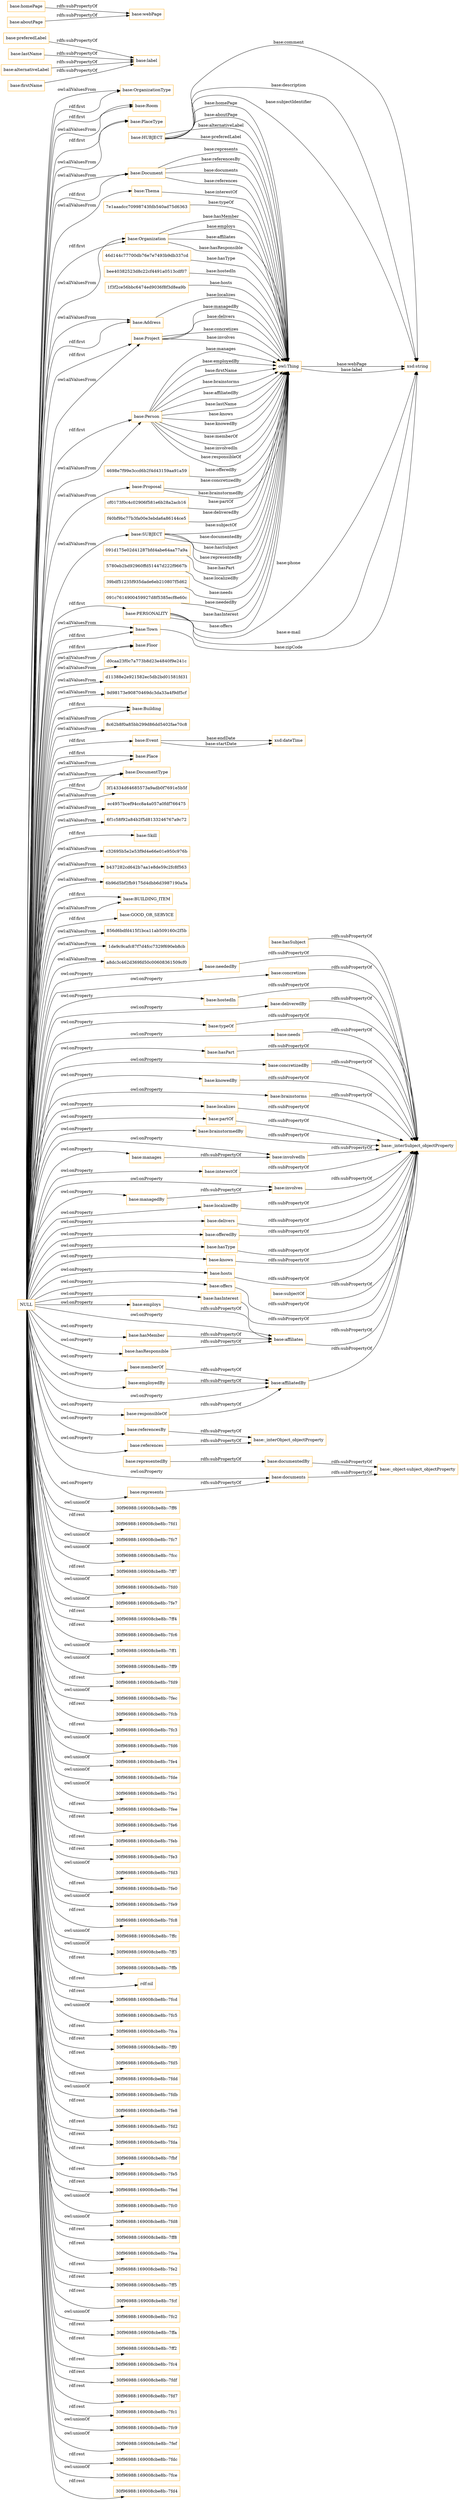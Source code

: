 digraph ar2dtool_diagram { 
rankdir=LR;
size="1501"
node [shape = rectangle, color="orange"]; "base:OrganizationType" "base:Room" "base:PlaceType" "091d175e02d41287bfd4abe64aa77a9a" "base:Project" "base:Floor" "5780eb2bd92960ffd51447d222f9667b" "base:Town" "base:Document" "d0caa23f0c7a773b8d23e4840f9e241c" "d11388e2e921582ec5db2bd01581fd31" "9d98173e90870469dc3da33a4f9df5cf" "base:Thema" "7e1aaadcc70998743fdb540ad75d6363" "base:Building" "base:Organization" "46d144c77700db76e7e7493b9db337cd" "8c62b8f0a85bb299d86dd5402fae70c8" "bee40382523d8c22cf4491a0513cdf07" "base:PERSONALITY" "base:Event" "base:Place" "1f3f2ce56bbc6474ed9036f8f3d8ea9b" "base:DocumentType" "base:Address" "3f14334d64685573a9adb0f7691e5b5f" "ec4957bcef94cc8a4a057a0fdf766475" "base:Person" "4698e7f99e3ccd6b2f4d43159aa91a59" "6f1c58f92a84b2f5d8133246767a9c72" "base:Skill" "base:Proposal" "base:HUBJECT" "c32695b5e2e53f9d4e66e01e950c976b" "b437282cd642b7aa1e8de59c2fc8f563" "cf0173f0c4c02906f581e6b28a2acb16" "6b96d5bf2fb9175d4dbb6d3987190a5a" "f40bf9bc77b3fa00e3ebda6a86144ce5" "base:BUILDING_ITEM" "base:GOOD_OR_SERVICE" "base:SUBJECT" "39bdf51235f935dade6eb210807f5d62" "091c7614900459927d8f5385ecf8e60c" "856d6bdfd415f1bca11ab509160c2f5b" "1de9c9cafc87f7d4fcc7329f690eb8cb" "a8dc3c462d369fd50c00608361509cf0" ; /*classes style*/
	"base:partOf" -> "base:_interSubject_objectProperty" [ label = "rdfs:subPropertyOf" ];
	"base:brainstormedBy" -> "base:_interSubject_objectProperty" [ label = "rdfs:subPropertyOf" ];
	"base:manages" -> "base:involvedIn" [ label = "rdfs:subPropertyOf" ];
	"base:involvedIn" -> "base:_interSubject_objectProperty" [ label = "rdfs:subPropertyOf" ];
	"base:preferedLabel" -> "base:label" [ label = "rdfs:subPropertyOf" ];
	"base:interestOf" -> "base:_interSubject_objectProperty" [ label = "rdfs:subPropertyOf" ];
	"base:managedBy" -> "base:involves" [ label = "rdfs:subPropertyOf" ];
	"base:localizedBy" -> "base:_interSubject_objectProperty" [ label = "rdfs:subPropertyOf" ];
	"base:lastName" -> "base:label" [ label = "rdfs:subPropertyOf" ];
	"base:delivers" -> "base:_interSubject_objectProperty" [ label = "rdfs:subPropertyOf" ];
	"base:homePage" -> "base:webPage" [ label = "rdfs:subPropertyOf" ];
	"base:offeredBy" -> "base:_interSubject_objectProperty" [ label = "rdfs:subPropertyOf" ];
	"base:hasType" -> "base:_interSubject_objectProperty" [ label = "rdfs:subPropertyOf" ];
	"base:knows" -> "base:_interSubject_objectProperty" [ label = "rdfs:subPropertyOf" ];
	"base:alternativeLabel" -> "base:label" [ label = "rdfs:subPropertyOf" ];
	"base:referencesBy" -> "base:_interObject_objectProperty" [ label = "rdfs:subPropertyOf" ];
	"base:representedBy" -> "base:documentedBy" [ label = "rdfs:subPropertyOf" ];
	"base:hosts" -> "base:_interSubject_objectProperty" [ label = "rdfs:subPropertyOf" ];
	"base:subjectOf" -> "base:_interSubject_objectProperty" [ label = "rdfs:subPropertyOf" ];
	"base:documents" -> "base:_object-subject_objectProperty" [ label = "rdfs:subPropertyOf" ];
	"base:offers" -> "base:_interSubject_objectProperty" [ label = "rdfs:subPropertyOf" ];
	"base:documentedBy" -> "base:_object-subject_objectProperty" [ label = "rdfs:subPropertyOf" ];
	"base:hasInterest" -> "base:_interSubject_objectProperty" [ label = "rdfs:subPropertyOf" ];
	"base:affiliates" -> "base:_interSubject_objectProperty" [ label = "rdfs:subPropertyOf" ];
	"base:employedBy" -> "base:affiliatedBy" [ label = "rdfs:subPropertyOf" ];
	"base:aboutPage" -> "base:webPage" [ label = "rdfs:subPropertyOf" ];
	"base:affiliatedBy" -> "base:_interSubject_objectProperty" [ label = "rdfs:subPropertyOf" ];
	"base:hasSubject" -> "base:_interSubject_objectProperty" [ label = "rdfs:subPropertyOf" ];
	"NULL" -> "30f96988:169008cbe8b:-7ff6" [ label = "owl:unionOf" ];
	"NULL" -> "base:managedBy" [ label = "owl:onProperty" ];
	"NULL" -> "8c62b8f0a85bb299d86dd5402fae70c8" [ label = "owl:allValuesFrom" ];
	"NULL" -> "base:hosts" [ label = "owl:onProperty" ];
	"NULL" -> "base:BUILDING_ITEM" [ label = "rdf:first" ];
	"NULL" -> "30f96988:169008cbe8b:-7fd1" [ label = "rdf:rest" ];
	"NULL" -> "base:localizedBy" [ label = "owl:onProperty" ];
	"NULL" -> "base:Thema" [ label = "owl:allValuesFrom" ];
	"NULL" -> "base:neededBy" [ label = "owl:onProperty" ];
	"NULL" -> "base:represents" [ label = "owl:onProperty" ];
	"NULL" -> "base:concretizes" [ label = "owl:onProperty" ];
	"NULL" -> "30f96988:169008cbe8b:-7fc7" [ label = "owl:unionOf" ];
	"NULL" -> "c32695b5e2e53f9d4e66e01e950c976b" [ label = "owl:allValuesFrom" ];
	"NULL" -> "d11388e2e921582ec5db2bd01581fd31" [ label = "owl:allValuesFrom" ];
	"NULL" -> "30f96988:169008cbe8b:-7fcc" [ label = "owl:unionOf" ];
	"NULL" -> "1de9c9cafc87f7d4fcc7329f690eb8cb" [ label = "owl:allValuesFrom" ];
	"NULL" -> "30f96988:169008cbe8b:-7ff7" [ label = "rdf:rest" ];
	"NULL" -> "base:referencesBy" [ label = "owl:onProperty" ];
	"NULL" -> "base:BUILDING_ITEM" [ label = "owl:allValuesFrom" ];
	"NULL" -> "base:Document" [ label = "owl:allValuesFrom" ];
	"NULL" -> "30f96988:169008cbe8b:-7fd0" [ label = "owl:unionOf" ];
	"NULL" -> "base:affiliatedBy" [ label = "owl:onProperty" ];
	"NULL" -> "30f96988:169008cbe8b:-7fe7" [ label = "owl:unionOf" ];
	"NULL" -> "base:Project" [ label = "owl:allValuesFrom" ];
	"NULL" -> "base:Skill" [ label = "rdf:first" ];
	"NULL" -> "30f96988:169008cbe8b:-7ff4" [ label = "rdf:rest" ];
	"NULL" -> "base:knows" [ label = "owl:onProperty" ];
	"NULL" -> "30f96988:169008cbe8b:-7fc6" [ label = "rdf:rest" ];
	"NULL" -> "base:OrganizationType" [ label = "owl:allValuesFrom" ];
	"NULL" -> "30f96988:169008cbe8b:-7ff1" [ label = "owl:unionOf" ];
	"NULL" -> "30f96988:169008cbe8b:-7ff9" [ label = "owl:unionOf" ];
	"NULL" -> "base:responsibleOf" [ label = "owl:onProperty" ];
	"NULL" -> "30f96988:169008cbe8b:-7fd9" [ label = "rdf:rest" ];
	"NULL" -> "30f96988:169008cbe8b:-7fec" [ label = "owl:unionOf" ];
	"NULL" -> "30f96988:169008cbe8b:-7fcb" [ label = "rdf:rest" ];
	"NULL" -> "base:offers" [ label = "owl:onProperty" ];
	"NULL" -> "30f96988:169008cbe8b:-7fc3" [ label = "rdf:rest" ];
	"NULL" -> "30f96988:169008cbe8b:-7fd6" [ label = "owl:unionOf" ];
	"NULL" -> "30f96988:169008cbe8b:-7fe4" [ label = "owl:unionOf" ];
	"NULL" -> "base:Room" [ label = "rdf:first" ];
	"NULL" -> "30f96988:169008cbe8b:-7fde" [ label = "owl:unionOf" ];
	"NULL" -> "base:hasMember" [ label = "owl:onProperty" ];
	"NULL" -> "base:hostedIn" [ label = "owl:onProperty" ];
	"NULL" -> "base:Town" [ label = "owl:allValuesFrom" ];
	"NULL" -> "30f96988:169008cbe8b:-7fe1" [ label = "owl:unionOf" ];
	"NULL" -> "base:PlaceType" [ label = "rdf:first" ];
	"NULL" -> "d0caa23f0c7a773b8d23e4840f9e241c" [ label = "owl:allValuesFrom" ];
	"NULL" -> "base:Organization" [ label = "rdf:first" ];
	"NULL" -> "3f14334d64685573a9adb0f7691e5b5f" [ label = "owl:allValuesFrom" ];
	"NULL" -> "30f96988:169008cbe8b:-7fee" [ label = "rdf:rest" ];
	"NULL" -> "30f96988:169008cbe8b:-7fe6" [ label = "rdf:rest" ];
	"NULL" -> "base:Proposal" [ label = "owl:allValuesFrom" ];
	"NULL" -> "base:Floor" [ label = "rdf:first" ];
	"NULL" -> "30f96988:169008cbe8b:-7feb" [ label = "rdf:rest" ];
	"NULL" -> "30f96988:169008cbe8b:-7fe3" [ label = "rdf:rest" ];
	"NULL" -> "30f96988:169008cbe8b:-7fd3" [ label = "owl:unionOf" ];
	"NULL" -> "base:DocumentType" [ label = "owl:allValuesFrom" ];
	"NULL" -> "9d98173e90870469dc3da33a4f9df5cf" [ label = "owl:allValuesFrom" ];
	"NULL" -> "base:delivers" [ label = "owl:onProperty" ];
	"NULL" -> "base:involvedIn" [ label = "owl:onProperty" ];
	"NULL" -> "base:deliveredBy" [ label = "owl:onProperty" ];
	"NULL" -> "30f96988:169008cbe8b:-7fe0" [ label = "rdf:rest" ];
	"NULL" -> "base:DocumentType" [ label = "rdf:first" ];
	"NULL" -> "base:manages" [ label = "owl:onProperty" ];
	"NULL" -> "30f96988:169008cbe8b:-7fe9" [ label = "owl:unionOf" ];
	"NULL" -> "base:employedBy" [ label = "owl:onProperty" ];
	"NULL" -> "base:partOf" [ label = "owl:onProperty" ];
	"NULL" -> "30f96988:169008cbe8b:-7fc8" [ label = "rdf:rest" ];
	"NULL" -> "base:Place" [ label = "rdf:first" ];
	"NULL" -> "30f96988:169008cbe8b:-7ffc" [ label = "owl:unionOf" ];
	"NULL" -> "base:typeOf" [ label = "owl:onProperty" ];
	"NULL" -> "6f1c58f92a84b2f5d8133246767a9c72" [ label = "owl:allValuesFrom" ];
	"NULL" -> "30f96988:169008cbe8b:-7ff3" [ label = "owl:unionOf" ];
	"NULL" -> "30f96988:169008cbe8b:-7ffb" [ label = "rdf:rest" ];
	"NULL" -> "base:Person" [ label = "rdf:first" ];
	"NULL" -> "6b96d5bf2fb9175d4dbb6d3987190a5a" [ label = "owl:allValuesFrom" ];
	"NULL" -> "rdf:nil" [ label = "rdf:rest" ];
	"NULL" -> "base:hasInterest" [ label = "owl:onProperty" ];
	"NULL" -> "30f96988:169008cbe8b:-7fcd" [ label = "rdf:rest" ];
	"NULL" -> "base:needs" [ label = "owl:onProperty" ];
	"NULL" -> "base:Town" [ label = "rdf:first" ];
	"NULL" -> "base:documents" [ label = "owl:onProperty" ];
	"NULL" -> "base:hasPart" [ label = "owl:onProperty" ];
	"NULL" -> "30f96988:169008cbe8b:-7fc5" [ label = "owl:unionOf" ];
	"NULL" -> "base:concretizedBy" [ label = "owl:onProperty" ];
	"NULL" -> "30f96988:169008cbe8b:-7fca" [ label = "rdf:rest" ];
	"NULL" -> "30f96988:169008cbe8b:-7ff0" [ label = "rdf:rest" ];
	"NULL" -> "base:interestOf" [ label = "owl:onProperty" ];
	"NULL" -> "base:Organization" [ label = "owl:allValuesFrom" ];
	"NULL" -> "b437282cd642b7aa1e8de59c2fc8f563" [ label = "owl:allValuesFrom" ];
	"NULL" -> "30f96988:169008cbe8b:-7fd5" [ label = "rdf:rest" ];
	"NULL" -> "base:OrganizationType" [ label = "rdf:first" ];
	"NULL" -> "30f96988:169008cbe8b:-7fdd" [ label = "rdf:rest" ];
	"NULL" -> "base:involves" [ label = "owl:onProperty" ];
	"NULL" -> "base:hasType" [ label = "owl:onProperty" ];
	"NULL" -> "30f96988:169008cbe8b:-7fdb" [ label = "owl:unionOf" ];
	"NULL" -> "base:GOOD_OR_SERVICE" [ label = "rdf:first" ];
	"NULL" -> "base:Event" [ label = "rdf:first" ];
	"NULL" -> "30f96988:169008cbe8b:-7fe8" [ label = "rdf:rest" ];
	"NULL" -> "ec4957bcef94cc8a4a057a0fdf766475" [ label = "owl:allValuesFrom" ];
	"NULL" -> "base:PERSONALITY" [ label = "rdf:first" ];
	"NULL" -> "30f96988:169008cbe8b:-7fd2" [ label = "rdf:rest" ];
	"NULL" -> "base:knowedBy" [ label = "owl:onProperty" ];
	"NULL" -> "30f96988:169008cbe8b:-7fda" [ label = "rdf:rest" ];
	"NULL" -> "base:hasResponsible" [ label = "owl:onProperty" ];
	"NULL" -> "base:Floor" [ label = "owl:allValuesFrom" ];
	"NULL" -> "base:Room" [ label = "owl:allValuesFrom" ];
	"NULL" -> "30f96988:169008cbe8b:-7fbf" [ label = "rdf:rest" ];
	"NULL" -> "30f96988:169008cbe8b:-7fe5" [ label = "rdf:rest" ];
	"NULL" -> "base:Document" [ label = "rdf:first" ];
	"NULL" -> "30f96988:169008cbe8b:-7fed" [ label = "rdf:rest" ];
	"NULL" -> "base:Project" [ label = "rdf:first" ];
	"NULL" -> "a8dc3c462d369fd50c00608361509cf0" [ label = "owl:allValuesFrom" ];
	"NULL" -> "30f96988:169008cbe8b:-7fc0" [ label = "owl:unionOf" ];
	"NULL" -> "base:Person" [ label = "owl:allValuesFrom" ];
	"NULL" -> "base:employs" [ label = "owl:onProperty" ];
	"NULL" -> "base:PlaceType" [ label = "owl:allValuesFrom" ];
	"NULL" -> "30f96988:169008cbe8b:-7fd8" [ label = "owl:unionOf" ];
	"NULL" -> "30f96988:169008cbe8b:-7ff8" [ label = "rdf:rest" ];
	"NULL" -> "base:Place" [ label = "owl:allValuesFrom" ];
	"NULL" -> "base:brainstorms" [ label = "owl:onProperty" ];
	"NULL" -> "30f96988:169008cbe8b:-7fea" [ label = "rdf:rest" ];
	"NULL" -> "base:Address" [ label = "owl:allValuesFrom" ];
	"NULL" -> "30f96988:169008cbe8b:-7fe2" [ label = "rdf:rest" ];
	"NULL" -> "base:memberOf" [ label = "owl:onProperty" ];
	"NULL" -> "856d6bdfd415f1bca11ab509160c2f5b" [ label = "owl:allValuesFrom" ];
	"NULL" -> "30f96988:169008cbe8b:-7ff5" [ label = "rdf:rest" ];
	"NULL" -> "30f96988:169008cbe8b:-7fcf" [ label = "rdf:rest" ];
	"NULL" -> "base:offeredBy" [ label = "owl:onProperty" ];
	"NULL" -> "30f96988:169008cbe8b:-7fc2" [ label = "owl:unionOf" ];
	"NULL" -> "base:localizes" [ label = "owl:onProperty" ];
	"NULL" -> "base:SUBJECT" [ label = "owl:allValuesFrom" ];
	"NULL" -> "base:affiliates" [ label = "owl:onProperty" ];
	"NULL" -> "30f96988:169008cbe8b:-7ffa" [ label = "rdf:rest" ];
	"NULL" -> "base:brainstormedBy" [ label = "owl:onProperty" ];
	"NULL" -> "30f96988:169008cbe8b:-7ff2" [ label = "rdf:rest" ];
	"NULL" -> "base:Building" [ label = "rdf:first" ];
	"NULL" -> "30f96988:169008cbe8b:-7fc4" [ label = "rdf:rest" ];
	"NULL" -> "30f96988:169008cbe8b:-7fdf" [ label = "rdf:rest" ];
	"NULL" -> "30f96988:169008cbe8b:-7fd7" [ label = "rdf:rest" ];
	"NULL" -> "30f96988:169008cbe8b:-7fc1" [ label = "rdf:rest" ];
	"NULL" -> "base:references" [ label = "owl:onProperty" ];
	"NULL" -> "base:Address" [ label = "rdf:first" ];
	"NULL" -> "30f96988:169008cbe8b:-7fc9" [ label = "owl:unionOf" ];
	"NULL" -> "30f96988:169008cbe8b:-7fef" [ label = "owl:unionOf" ];
	"NULL" -> "30f96988:169008cbe8b:-7fdc" [ label = "rdf:rest" ];
	"NULL" -> "base:Building" [ label = "owl:allValuesFrom" ];
	"NULL" -> "30f96988:169008cbe8b:-7fce" [ label = "owl:unionOf" ];
	"NULL" -> "30f96988:169008cbe8b:-7fd4" [ label = "rdf:rest" ];
	"base:employs" -> "base:affiliates" [ label = "rdfs:subPropertyOf" ];
	"base:responsibleOf" -> "base:affiliatedBy" [ label = "rdfs:subPropertyOf" ];
	"base:neededBy" -> "base:_interSubject_objectProperty" [ label = "rdfs:subPropertyOf" ];
	"base:brainstorms" -> "base:_interSubject_objectProperty" [ label = "rdfs:subPropertyOf" ];
	"base:hostedIn" -> "base:_interSubject_objectProperty" [ label = "rdfs:subPropertyOf" ];
	"base:deliveredBy" -> "base:_interSubject_objectProperty" [ label = "rdfs:subPropertyOf" ];
	"base:represents" -> "base:documents" [ label = "rdfs:subPropertyOf" ];
	"base:hasResponsible" -> "base:affiliates" [ label = "rdfs:subPropertyOf" ];
	"base:concretizedBy" -> "base:_interSubject_objectProperty" [ label = "rdfs:subPropertyOf" ];
	"base:references" -> "base:_interObject_objectProperty" [ label = "rdfs:subPropertyOf" ];
	"base:involves" -> "base:_interSubject_objectProperty" [ label = "rdfs:subPropertyOf" ];
	"base:concretizes" -> "base:_interSubject_objectProperty" [ label = "rdfs:subPropertyOf" ];
	"base:memberOf" -> "base:affiliatedBy" [ label = "rdfs:subPropertyOf" ];
	"base:firstName" -> "base:label" [ label = "rdfs:subPropertyOf" ];
	"base:knowedBy" -> "base:_interSubject_objectProperty" [ label = "rdfs:subPropertyOf" ];
	"base:needs" -> "base:_interSubject_objectProperty" [ label = "rdfs:subPropertyOf" ];
	"base:localizes" -> "base:_interSubject_objectProperty" [ label = "rdfs:subPropertyOf" ];
	"base:hasMember" -> "base:affiliates" [ label = "rdfs:subPropertyOf" ];
	"base:typeOf" -> "base:_interSubject_objectProperty" [ label = "rdfs:subPropertyOf" ];
	"base:hasPart" -> "base:_interSubject_objectProperty" [ label = "rdfs:subPropertyOf" ];
	"base:Event" -> "xsd:dateTime" [ label = "base:endDate" ];
	"base:Person" -> "owl:Thing" [ label = "base:knows" ];
	"base:Town" -> "xsd:string" [ label = "base:zipCode" ];
	"base:Organization" -> "owl:Thing" [ label = "base:hasMember" ];
	"base:Organization" -> "owl:Thing" [ label = "base:employs" ];
	"base:Organization" -> "owl:Thing" [ label = "base:affiliates" ];
	"base:Person" -> "owl:Thing" [ label = "base:knowedBy" ];
	"f40bf9bc77b3fa00e3ebda6a86144ce5" -> "owl:Thing" [ label = "base:deliveredBy" ];
	"bee40382523d8c22cf4491a0513cdf07" -> "owl:Thing" [ label = "base:hostedIn" ];
	"base:Person" -> "owl:Thing" [ label = "base:memberOf" ];
	"base:HUBJECT" -> "xsd:string" [ label = "base:subjectIdentifier" ];
	"base:Event" -> "xsd:dateTime" [ label = "base:startDate" ];
	"base:SUBJECT" -> "owl:Thing" [ label = "base:documentedBy" ];
	"base:PERSONALITY" -> "owl:Thing" [ label = "base:offers" ];
	"base:Person" -> "owl:Thing" [ label = "base:involvedIn" ];
	"owl:Thing" -> "xsd:string" [ label = "base:webPage" ];
	"base:Person" -> "owl:Thing" [ label = "base:responsibleOf" ];
	"base:PERSONALITY" -> "xsd:string" [ label = "base:phone" ];
	"base:Person" -> "owl:Thing" [ label = "base:manages" ];
	"base:Document" -> "owl:Thing" [ label = "base:represents" ];
	"base:Person" -> "owl:Thing" [ label = "base:employedBy" ];
	"base:SUBJECT" -> "owl:Thing" [ label = "base:hasSubject" ];
	"base:Organization" -> "owl:Thing" [ label = "base:hasResponsible" ];
	"7e1aaadcc70998743fdb540ad75d6363" -> "owl:Thing" [ label = "base:typeOf" ];
	"base:SUBJECT" -> "owl:Thing" [ label = "base:representedBy" ];
	"5780eb2bd92960ffd51447d222f9667b" -> "owl:Thing" [ label = "base:localizedBy" ];
	"base:HUBJECT" -> "owl:Thing" [ label = "base:homePage" ];
	"39bdf51235f935dade6eb210807f5d62" -> "owl:Thing" [ label = "base:needs" ];
	"base:HUBJECT" -> "owl:Thing" [ label = "base:aboutPage" ];
	"091c7614900459927d8f5385ecf8e60c" -> "owl:Thing" [ label = "base:neededBy" ];
	"46d144c77700db76e7e7493b9db337cd" -> "owl:Thing" [ label = "base:hasType" ];
	"base:HUBJECT" -> "xsd:string" [ label = "base:comment" ];
	"base:Project" -> "owl:Thing" [ label = "base:delivers" ];
	"base:HUBJECT" -> "owl:Thing" [ label = "base:alternativeLabel" ];
	"base:Document" -> "owl:Thing" [ label = "base:referencesBy" ];
	"base:Person" -> "owl:Thing" [ label = "base:firstName" ];
	"cf0173f0c4c02906f581e6b28a2acb16" -> "owl:Thing" [ label = "base:partOf" ];
	"base:Address" -> "owl:Thing" [ label = "base:localizes" ];
	"base:Document" -> "owl:Thing" [ label = "base:documents" ];
	"base:Proposal" -> "owl:Thing" [ label = "base:concretizedBy" ];
	"1f3f2ce56bbc6474ed9036f8f3d8ea9b" -> "owl:Thing" [ label = "base:hosts" ];
	"base:Project" -> "owl:Thing" [ label = "base:concretizes" ];
	"base:HUBJECT" -> "xsd:string" [ label = "base:description" ];
	"base:Document" -> "owl:Thing" [ label = "base:references" ];
	"base:Thema" -> "owl:Thing" [ label = "base:interestOf" ];
	"base:HUBJECT" -> "owl:Thing" [ label = "base:preferedLabel" ];
	"base:Person" -> "owl:Thing" [ label = "base:brainstorms" ];
	"4698e7f99e3ccd6b2f4d43159aa91a59" -> "owl:Thing" [ label = "base:offeredBy" ];
	"base:PERSONALITY" -> "owl:Thing" [ label = "base:hasInterest" ];
	"091d175e02d41287bfd4abe64aa77a9a" -> "owl:Thing" [ label = "base:hasPart" ];
	"base:Person" -> "owl:Thing" [ label = "base:affiliatedBy" ];
	"base:Proposal" -> "owl:Thing" [ label = "base:brainstormedBy" ];
	"base:SUBJECT" -> "owl:Thing" [ label = "base:subjectOf" ];
	"base:PERSONALITY" -> "xsd:string" [ label = "base:e-mail" ];
	"base:Project" -> "owl:Thing" [ label = "base:involves" ];
	"owl:Thing" -> "xsd:string" [ label = "base:label" ];
	"base:Person" -> "owl:Thing" [ label = "base:lastName" ];
	"base:Project" -> "owl:Thing" [ label = "base:managedBy" ];

}
